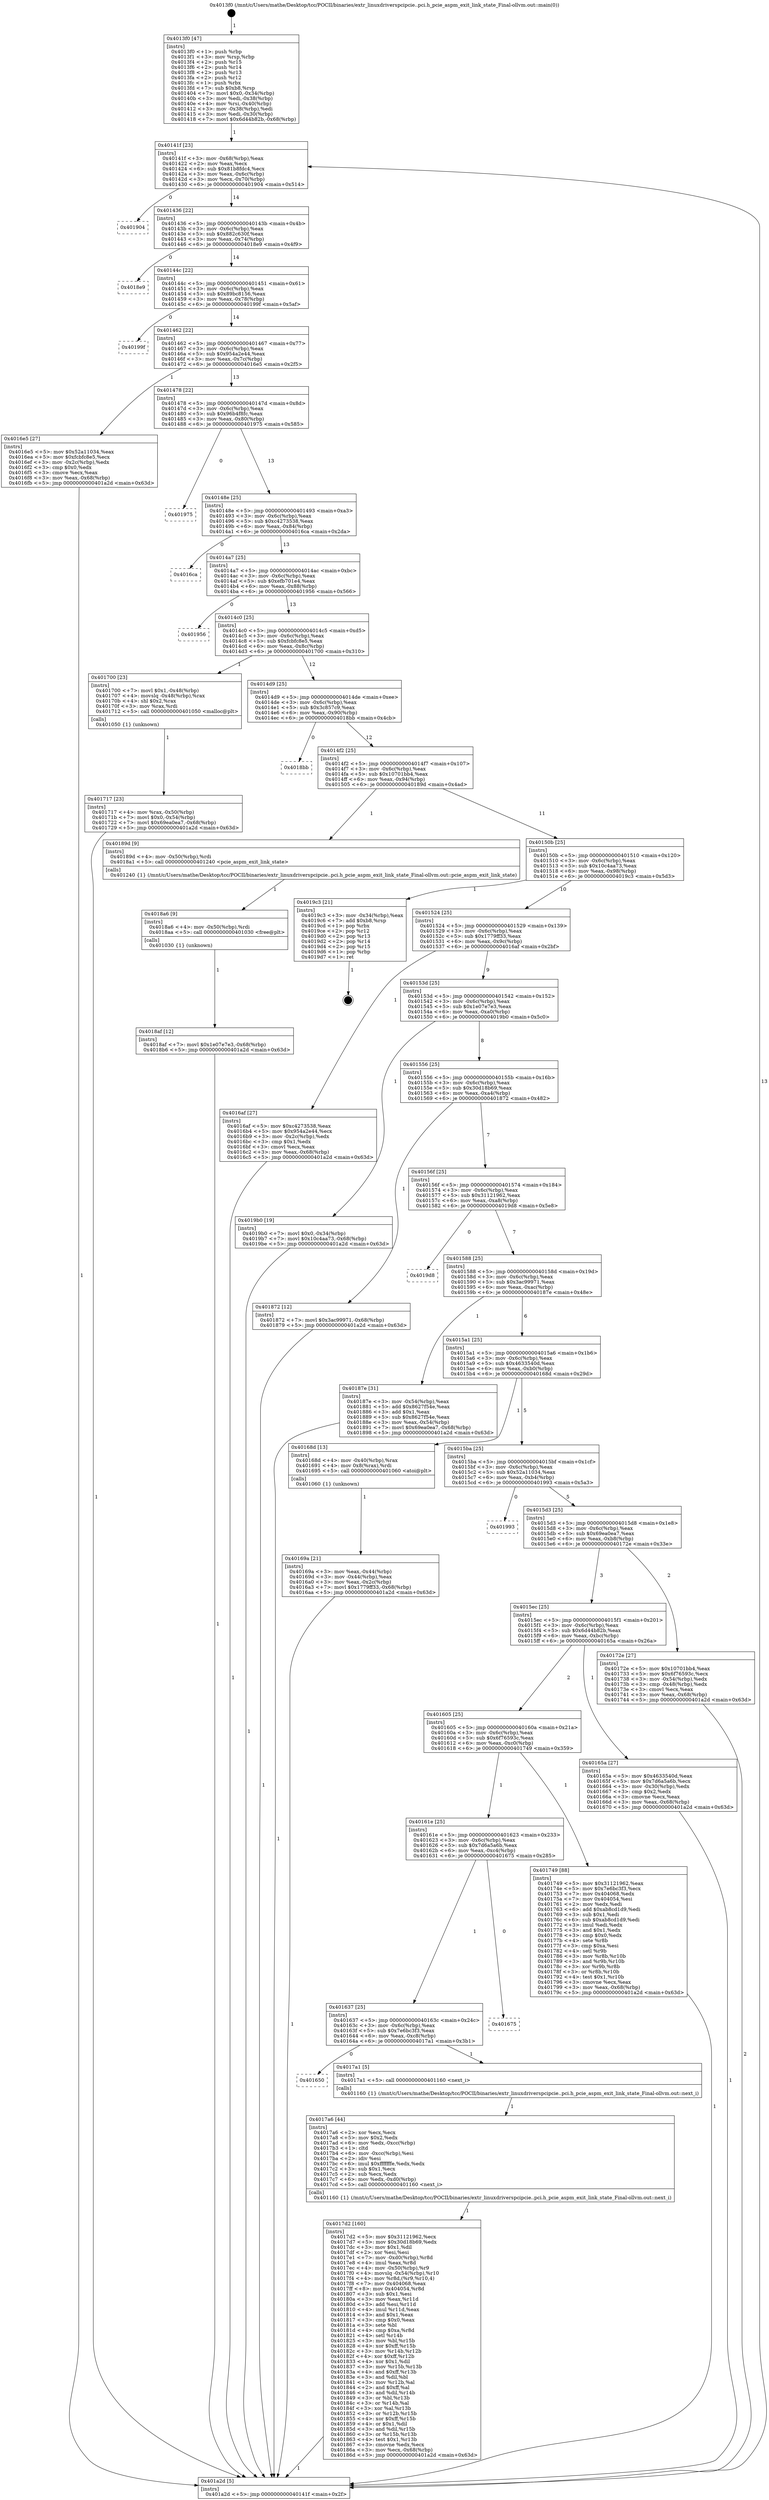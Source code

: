 digraph "0x4013f0" {
  label = "0x4013f0 (/mnt/c/Users/mathe/Desktop/tcc/POCII/binaries/extr_linuxdriverspcipcie..pci.h_pcie_aspm_exit_link_state_Final-ollvm.out::main(0))"
  labelloc = "t"
  node[shape=record]

  Entry [label="",width=0.3,height=0.3,shape=circle,fillcolor=black,style=filled]
  "0x40141f" [label="{
     0x40141f [23]\l
     | [instrs]\l
     &nbsp;&nbsp;0x40141f \<+3\>: mov -0x68(%rbp),%eax\l
     &nbsp;&nbsp;0x401422 \<+2\>: mov %eax,%ecx\l
     &nbsp;&nbsp;0x401424 \<+6\>: sub $0x81b8fdc4,%ecx\l
     &nbsp;&nbsp;0x40142a \<+3\>: mov %eax,-0x6c(%rbp)\l
     &nbsp;&nbsp;0x40142d \<+3\>: mov %ecx,-0x70(%rbp)\l
     &nbsp;&nbsp;0x401430 \<+6\>: je 0000000000401904 \<main+0x514\>\l
  }"]
  "0x401904" [label="{
     0x401904\l
  }", style=dashed]
  "0x401436" [label="{
     0x401436 [22]\l
     | [instrs]\l
     &nbsp;&nbsp;0x401436 \<+5\>: jmp 000000000040143b \<main+0x4b\>\l
     &nbsp;&nbsp;0x40143b \<+3\>: mov -0x6c(%rbp),%eax\l
     &nbsp;&nbsp;0x40143e \<+5\>: sub $0x882c630f,%eax\l
     &nbsp;&nbsp;0x401443 \<+3\>: mov %eax,-0x74(%rbp)\l
     &nbsp;&nbsp;0x401446 \<+6\>: je 00000000004018e9 \<main+0x4f9\>\l
  }"]
  Exit [label="",width=0.3,height=0.3,shape=circle,fillcolor=black,style=filled,peripheries=2]
  "0x4018e9" [label="{
     0x4018e9\l
  }", style=dashed]
  "0x40144c" [label="{
     0x40144c [22]\l
     | [instrs]\l
     &nbsp;&nbsp;0x40144c \<+5\>: jmp 0000000000401451 \<main+0x61\>\l
     &nbsp;&nbsp;0x401451 \<+3\>: mov -0x6c(%rbp),%eax\l
     &nbsp;&nbsp;0x401454 \<+5\>: sub $0x89bc8156,%eax\l
     &nbsp;&nbsp;0x401459 \<+3\>: mov %eax,-0x78(%rbp)\l
     &nbsp;&nbsp;0x40145c \<+6\>: je 000000000040199f \<main+0x5af\>\l
  }"]
  "0x4018af" [label="{
     0x4018af [12]\l
     | [instrs]\l
     &nbsp;&nbsp;0x4018af \<+7\>: movl $0x1e07e7e3,-0x68(%rbp)\l
     &nbsp;&nbsp;0x4018b6 \<+5\>: jmp 0000000000401a2d \<main+0x63d\>\l
  }"]
  "0x40199f" [label="{
     0x40199f\l
  }", style=dashed]
  "0x401462" [label="{
     0x401462 [22]\l
     | [instrs]\l
     &nbsp;&nbsp;0x401462 \<+5\>: jmp 0000000000401467 \<main+0x77\>\l
     &nbsp;&nbsp;0x401467 \<+3\>: mov -0x6c(%rbp),%eax\l
     &nbsp;&nbsp;0x40146a \<+5\>: sub $0x954a2e44,%eax\l
     &nbsp;&nbsp;0x40146f \<+3\>: mov %eax,-0x7c(%rbp)\l
     &nbsp;&nbsp;0x401472 \<+6\>: je 00000000004016e5 \<main+0x2f5\>\l
  }"]
  "0x4018a6" [label="{
     0x4018a6 [9]\l
     | [instrs]\l
     &nbsp;&nbsp;0x4018a6 \<+4\>: mov -0x50(%rbp),%rdi\l
     &nbsp;&nbsp;0x4018aa \<+5\>: call 0000000000401030 \<free@plt\>\l
     | [calls]\l
     &nbsp;&nbsp;0x401030 \{1\} (unknown)\l
  }"]
  "0x4016e5" [label="{
     0x4016e5 [27]\l
     | [instrs]\l
     &nbsp;&nbsp;0x4016e5 \<+5\>: mov $0x52a11034,%eax\l
     &nbsp;&nbsp;0x4016ea \<+5\>: mov $0xfcbfc8e5,%ecx\l
     &nbsp;&nbsp;0x4016ef \<+3\>: mov -0x2c(%rbp),%edx\l
     &nbsp;&nbsp;0x4016f2 \<+3\>: cmp $0x0,%edx\l
     &nbsp;&nbsp;0x4016f5 \<+3\>: cmove %ecx,%eax\l
     &nbsp;&nbsp;0x4016f8 \<+3\>: mov %eax,-0x68(%rbp)\l
     &nbsp;&nbsp;0x4016fb \<+5\>: jmp 0000000000401a2d \<main+0x63d\>\l
  }"]
  "0x401478" [label="{
     0x401478 [22]\l
     | [instrs]\l
     &nbsp;&nbsp;0x401478 \<+5\>: jmp 000000000040147d \<main+0x8d\>\l
     &nbsp;&nbsp;0x40147d \<+3\>: mov -0x6c(%rbp),%eax\l
     &nbsp;&nbsp;0x401480 \<+5\>: sub $0x96b4f8fc,%eax\l
     &nbsp;&nbsp;0x401485 \<+3\>: mov %eax,-0x80(%rbp)\l
     &nbsp;&nbsp;0x401488 \<+6\>: je 0000000000401975 \<main+0x585\>\l
  }"]
  "0x4017d2" [label="{
     0x4017d2 [160]\l
     | [instrs]\l
     &nbsp;&nbsp;0x4017d2 \<+5\>: mov $0x31121962,%ecx\l
     &nbsp;&nbsp;0x4017d7 \<+5\>: mov $0x30d18b69,%edx\l
     &nbsp;&nbsp;0x4017dc \<+3\>: mov $0x1,%dil\l
     &nbsp;&nbsp;0x4017df \<+2\>: xor %esi,%esi\l
     &nbsp;&nbsp;0x4017e1 \<+7\>: mov -0xd0(%rbp),%r8d\l
     &nbsp;&nbsp;0x4017e8 \<+4\>: imul %eax,%r8d\l
     &nbsp;&nbsp;0x4017ec \<+4\>: mov -0x50(%rbp),%r9\l
     &nbsp;&nbsp;0x4017f0 \<+4\>: movslq -0x54(%rbp),%r10\l
     &nbsp;&nbsp;0x4017f4 \<+4\>: mov %r8d,(%r9,%r10,4)\l
     &nbsp;&nbsp;0x4017f8 \<+7\>: mov 0x404068,%eax\l
     &nbsp;&nbsp;0x4017ff \<+8\>: mov 0x404054,%r8d\l
     &nbsp;&nbsp;0x401807 \<+3\>: sub $0x1,%esi\l
     &nbsp;&nbsp;0x40180a \<+3\>: mov %eax,%r11d\l
     &nbsp;&nbsp;0x40180d \<+3\>: add %esi,%r11d\l
     &nbsp;&nbsp;0x401810 \<+4\>: imul %r11d,%eax\l
     &nbsp;&nbsp;0x401814 \<+3\>: and $0x1,%eax\l
     &nbsp;&nbsp;0x401817 \<+3\>: cmp $0x0,%eax\l
     &nbsp;&nbsp;0x40181a \<+3\>: sete %bl\l
     &nbsp;&nbsp;0x40181d \<+4\>: cmp $0xa,%r8d\l
     &nbsp;&nbsp;0x401821 \<+4\>: setl %r14b\l
     &nbsp;&nbsp;0x401825 \<+3\>: mov %bl,%r15b\l
     &nbsp;&nbsp;0x401828 \<+4\>: xor $0xff,%r15b\l
     &nbsp;&nbsp;0x40182c \<+3\>: mov %r14b,%r12b\l
     &nbsp;&nbsp;0x40182f \<+4\>: xor $0xff,%r12b\l
     &nbsp;&nbsp;0x401833 \<+4\>: xor $0x1,%dil\l
     &nbsp;&nbsp;0x401837 \<+3\>: mov %r15b,%r13b\l
     &nbsp;&nbsp;0x40183a \<+4\>: and $0xff,%r13b\l
     &nbsp;&nbsp;0x40183e \<+3\>: and %dil,%bl\l
     &nbsp;&nbsp;0x401841 \<+3\>: mov %r12b,%al\l
     &nbsp;&nbsp;0x401844 \<+2\>: and $0xff,%al\l
     &nbsp;&nbsp;0x401846 \<+3\>: and %dil,%r14b\l
     &nbsp;&nbsp;0x401849 \<+3\>: or %bl,%r13b\l
     &nbsp;&nbsp;0x40184c \<+3\>: or %r14b,%al\l
     &nbsp;&nbsp;0x40184f \<+3\>: xor %al,%r13b\l
     &nbsp;&nbsp;0x401852 \<+3\>: or %r12b,%r15b\l
     &nbsp;&nbsp;0x401855 \<+4\>: xor $0xff,%r15b\l
     &nbsp;&nbsp;0x401859 \<+4\>: or $0x1,%dil\l
     &nbsp;&nbsp;0x40185d \<+3\>: and %dil,%r15b\l
     &nbsp;&nbsp;0x401860 \<+3\>: or %r15b,%r13b\l
     &nbsp;&nbsp;0x401863 \<+4\>: test $0x1,%r13b\l
     &nbsp;&nbsp;0x401867 \<+3\>: cmovne %edx,%ecx\l
     &nbsp;&nbsp;0x40186a \<+3\>: mov %ecx,-0x68(%rbp)\l
     &nbsp;&nbsp;0x40186d \<+5\>: jmp 0000000000401a2d \<main+0x63d\>\l
  }"]
  "0x401975" [label="{
     0x401975\l
  }", style=dashed]
  "0x40148e" [label="{
     0x40148e [25]\l
     | [instrs]\l
     &nbsp;&nbsp;0x40148e \<+5\>: jmp 0000000000401493 \<main+0xa3\>\l
     &nbsp;&nbsp;0x401493 \<+3\>: mov -0x6c(%rbp),%eax\l
     &nbsp;&nbsp;0x401496 \<+5\>: sub $0xc4273538,%eax\l
     &nbsp;&nbsp;0x40149b \<+6\>: mov %eax,-0x84(%rbp)\l
     &nbsp;&nbsp;0x4014a1 \<+6\>: je 00000000004016ca \<main+0x2da\>\l
  }"]
  "0x4017a6" [label="{
     0x4017a6 [44]\l
     | [instrs]\l
     &nbsp;&nbsp;0x4017a6 \<+2\>: xor %ecx,%ecx\l
     &nbsp;&nbsp;0x4017a8 \<+5\>: mov $0x2,%edx\l
     &nbsp;&nbsp;0x4017ad \<+6\>: mov %edx,-0xcc(%rbp)\l
     &nbsp;&nbsp;0x4017b3 \<+1\>: cltd\l
     &nbsp;&nbsp;0x4017b4 \<+6\>: mov -0xcc(%rbp),%esi\l
     &nbsp;&nbsp;0x4017ba \<+2\>: idiv %esi\l
     &nbsp;&nbsp;0x4017bc \<+6\>: imul $0xfffffffe,%edx,%edx\l
     &nbsp;&nbsp;0x4017c2 \<+3\>: sub $0x1,%ecx\l
     &nbsp;&nbsp;0x4017c5 \<+2\>: sub %ecx,%edx\l
     &nbsp;&nbsp;0x4017c7 \<+6\>: mov %edx,-0xd0(%rbp)\l
     &nbsp;&nbsp;0x4017cd \<+5\>: call 0000000000401160 \<next_i\>\l
     | [calls]\l
     &nbsp;&nbsp;0x401160 \{1\} (/mnt/c/Users/mathe/Desktop/tcc/POCII/binaries/extr_linuxdriverspcipcie..pci.h_pcie_aspm_exit_link_state_Final-ollvm.out::next_i)\l
  }"]
  "0x4016ca" [label="{
     0x4016ca\l
  }", style=dashed]
  "0x4014a7" [label="{
     0x4014a7 [25]\l
     | [instrs]\l
     &nbsp;&nbsp;0x4014a7 \<+5\>: jmp 00000000004014ac \<main+0xbc\>\l
     &nbsp;&nbsp;0x4014ac \<+3\>: mov -0x6c(%rbp),%eax\l
     &nbsp;&nbsp;0x4014af \<+5\>: sub $0xefb701e4,%eax\l
     &nbsp;&nbsp;0x4014b4 \<+6\>: mov %eax,-0x88(%rbp)\l
     &nbsp;&nbsp;0x4014ba \<+6\>: je 0000000000401956 \<main+0x566\>\l
  }"]
  "0x401650" [label="{
     0x401650\l
  }", style=dashed]
  "0x401956" [label="{
     0x401956\l
  }", style=dashed]
  "0x4014c0" [label="{
     0x4014c0 [25]\l
     | [instrs]\l
     &nbsp;&nbsp;0x4014c0 \<+5\>: jmp 00000000004014c5 \<main+0xd5\>\l
     &nbsp;&nbsp;0x4014c5 \<+3\>: mov -0x6c(%rbp),%eax\l
     &nbsp;&nbsp;0x4014c8 \<+5\>: sub $0xfcbfc8e5,%eax\l
     &nbsp;&nbsp;0x4014cd \<+6\>: mov %eax,-0x8c(%rbp)\l
     &nbsp;&nbsp;0x4014d3 \<+6\>: je 0000000000401700 \<main+0x310\>\l
  }"]
  "0x4017a1" [label="{
     0x4017a1 [5]\l
     | [instrs]\l
     &nbsp;&nbsp;0x4017a1 \<+5\>: call 0000000000401160 \<next_i\>\l
     | [calls]\l
     &nbsp;&nbsp;0x401160 \{1\} (/mnt/c/Users/mathe/Desktop/tcc/POCII/binaries/extr_linuxdriverspcipcie..pci.h_pcie_aspm_exit_link_state_Final-ollvm.out::next_i)\l
  }"]
  "0x401700" [label="{
     0x401700 [23]\l
     | [instrs]\l
     &nbsp;&nbsp;0x401700 \<+7\>: movl $0x1,-0x48(%rbp)\l
     &nbsp;&nbsp;0x401707 \<+4\>: movslq -0x48(%rbp),%rax\l
     &nbsp;&nbsp;0x40170b \<+4\>: shl $0x2,%rax\l
     &nbsp;&nbsp;0x40170f \<+3\>: mov %rax,%rdi\l
     &nbsp;&nbsp;0x401712 \<+5\>: call 0000000000401050 \<malloc@plt\>\l
     | [calls]\l
     &nbsp;&nbsp;0x401050 \{1\} (unknown)\l
  }"]
  "0x4014d9" [label="{
     0x4014d9 [25]\l
     | [instrs]\l
     &nbsp;&nbsp;0x4014d9 \<+5\>: jmp 00000000004014de \<main+0xee\>\l
     &nbsp;&nbsp;0x4014de \<+3\>: mov -0x6c(%rbp),%eax\l
     &nbsp;&nbsp;0x4014e1 \<+5\>: sub $0x3c857c9,%eax\l
     &nbsp;&nbsp;0x4014e6 \<+6\>: mov %eax,-0x90(%rbp)\l
     &nbsp;&nbsp;0x4014ec \<+6\>: je 00000000004018bb \<main+0x4cb\>\l
  }"]
  "0x401637" [label="{
     0x401637 [25]\l
     | [instrs]\l
     &nbsp;&nbsp;0x401637 \<+5\>: jmp 000000000040163c \<main+0x24c\>\l
     &nbsp;&nbsp;0x40163c \<+3\>: mov -0x6c(%rbp),%eax\l
     &nbsp;&nbsp;0x40163f \<+5\>: sub $0x7e6bc3f3,%eax\l
     &nbsp;&nbsp;0x401644 \<+6\>: mov %eax,-0xc8(%rbp)\l
     &nbsp;&nbsp;0x40164a \<+6\>: je 00000000004017a1 \<main+0x3b1\>\l
  }"]
  "0x4018bb" [label="{
     0x4018bb\l
  }", style=dashed]
  "0x4014f2" [label="{
     0x4014f2 [25]\l
     | [instrs]\l
     &nbsp;&nbsp;0x4014f2 \<+5\>: jmp 00000000004014f7 \<main+0x107\>\l
     &nbsp;&nbsp;0x4014f7 \<+3\>: mov -0x6c(%rbp),%eax\l
     &nbsp;&nbsp;0x4014fa \<+5\>: sub $0x10701bb4,%eax\l
     &nbsp;&nbsp;0x4014ff \<+6\>: mov %eax,-0x94(%rbp)\l
     &nbsp;&nbsp;0x401505 \<+6\>: je 000000000040189d \<main+0x4ad\>\l
  }"]
  "0x401675" [label="{
     0x401675\l
  }", style=dashed]
  "0x40189d" [label="{
     0x40189d [9]\l
     | [instrs]\l
     &nbsp;&nbsp;0x40189d \<+4\>: mov -0x50(%rbp),%rdi\l
     &nbsp;&nbsp;0x4018a1 \<+5\>: call 0000000000401240 \<pcie_aspm_exit_link_state\>\l
     | [calls]\l
     &nbsp;&nbsp;0x401240 \{1\} (/mnt/c/Users/mathe/Desktop/tcc/POCII/binaries/extr_linuxdriverspcipcie..pci.h_pcie_aspm_exit_link_state_Final-ollvm.out::pcie_aspm_exit_link_state)\l
  }"]
  "0x40150b" [label="{
     0x40150b [25]\l
     | [instrs]\l
     &nbsp;&nbsp;0x40150b \<+5\>: jmp 0000000000401510 \<main+0x120\>\l
     &nbsp;&nbsp;0x401510 \<+3\>: mov -0x6c(%rbp),%eax\l
     &nbsp;&nbsp;0x401513 \<+5\>: sub $0x10c4aa73,%eax\l
     &nbsp;&nbsp;0x401518 \<+6\>: mov %eax,-0x98(%rbp)\l
     &nbsp;&nbsp;0x40151e \<+6\>: je 00000000004019c3 \<main+0x5d3\>\l
  }"]
  "0x40161e" [label="{
     0x40161e [25]\l
     | [instrs]\l
     &nbsp;&nbsp;0x40161e \<+5\>: jmp 0000000000401623 \<main+0x233\>\l
     &nbsp;&nbsp;0x401623 \<+3\>: mov -0x6c(%rbp),%eax\l
     &nbsp;&nbsp;0x401626 \<+5\>: sub $0x7d6a5a6b,%eax\l
     &nbsp;&nbsp;0x40162b \<+6\>: mov %eax,-0xc4(%rbp)\l
     &nbsp;&nbsp;0x401631 \<+6\>: je 0000000000401675 \<main+0x285\>\l
  }"]
  "0x4019c3" [label="{
     0x4019c3 [21]\l
     | [instrs]\l
     &nbsp;&nbsp;0x4019c3 \<+3\>: mov -0x34(%rbp),%eax\l
     &nbsp;&nbsp;0x4019c6 \<+7\>: add $0xb8,%rsp\l
     &nbsp;&nbsp;0x4019cd \<+1\>: pop %rbx\l
     &nbsp;&nbsp;0x4019ce \<+2\>: pop %r12\l
     &nbsp;&nbsp;0x4019d0 \<+2\>: pop %r13\l
     &nbsp;&nbsp;0x4019d2 \<+2\>: pop %r14\l
     &nbsp;&nbsp;0x4019d4 \<+2\>: pop %r15\l
     &nbsp;&nbsp;0x4019d6 \<+1\>: pop %rbp\l
     &nbsp;&nbsp;0x4019d7 \<+1\>: ret\l
  }"]
  "0x401524" [label="{
     0x401524 [25]\l
     | [instrs]\l
     &nbsp;&nbsp;0x401524 \<+5\>: jmp 0000000000401529 \<main+0x139\>\l
     &nbsp;&nbsp;0x401529 \<+3\>: mov -0x6c(%rbp),%eax\l
     &nbsp;&nbsp;0x40152c \<+5\>: sub $0x1779ff33,%eax\l
     &nbsp;&nbsp;0x401531 \<+6\>: mov %eax,-0x9c(%rbp)\l
     &nbsp;&nbsp;0x401537 \<+6\>: je 00000000004016af \<main+0x2bf\>\l
  }"]
  "0x401749" [label="{
     0x401749 [88]\l
     | [instrs]\l
     &nbsp;&nbsp;0x401749 \<+5\>: mov $0x31121962,%eax\l
     &nbsp;&nbsp;0x40174e \<+5\>: mov $0x7e6bc3f3,%ecx\l
     &nbsp;&nbsp;0x401753 \<+7\>: mov 0x404068,%edx\l
     &nbsp;&nbsp;0x40175a \<+7\>: mov 0x404054,%esi\l
     &nbsp;&nbsp;0x401761 \<+2\>: mov %edx,%edi\l
     &nbsp;&nbsp;0x401763 \<+6\>: add $0xab8cd1d9,%edi\l
     &nbsp;&nbsp;0x401769 \<+3\>: sub $0x1,%edi\l
     &nbsp;&nbsp;0x40176c \<+6\>: sub $0xab8cd1d9,%edi\l
     &nbsp;&nbsp;0x401772 \<+3\>: imul %edi,%edx\l
     &nbsp;&nbsp;0x401775 \<+3\>: and $0x1,%edx\l
     &nbsp;&nbsp;0x401778 \<+3\>: cmp $0x0,%edx\l
     &nbsp;&nbsp;0x40177b \<+4\>: sete %r8b\l
     &nbsp;&nbsp;0x40177f \<+3\>: cmp $0xa,%esi\l
     &nbsp;&nbsp;0x401782 \<+4\>: setl %r9b\l
     &nbsp;&nbsp;0x401786 \<+3\>: mov %r8b,%r10b\l
     &nbsp;&nbsp;0x401789 \<+3\>: and %r9b,%r10b\l
     &nbsp;&nbsp;0x40178c \<+3\>: xor %r9b,%r8b\l
     &nbsp;&nbsp;0x40178f \<+3\>: or %r8b,%r10b\l
     &nbsp;&nbsp;0x401792 \<+4\>: test $0x1,%r10b\l
     &nbsp;&nbsp;0x401796 \<+3\>: cmovne %ecx,%eax\l
     &nbsp;&nbsp;0x401799 \<+3\>: mov %eax,-0x68(%rbp)\l
     &nbsp;&nbsp;0x40179c \<+5\>: jmp 0000000000401a2d \<main+0x63d\>\l
  }"]
  "0x4016af" [label="{
     0x4016af [27]\l
     | [instrs]\l
     &nbsp;&nbsp;0x4016af \<+5\>: mov $0xc4273538,%eax\l
     &nbsp;&nbsp;0x4016b4 \<+5\>: mov $0x954a2e44,%ecx\l
     &nbsp;&nbsp;0x4016b9 \<+3\>: mov -0x2c(%rbp),%edx\l
     &nbsp;&nbsp;0x4016bc \<+3\>: cmp $0x1,%edx\l
     &nbsp;&nbsp;0x4016bf \<+3\>: cmovl %ecx,%eax\l
     &nbsp;&nbsp;0x4016c2 \<+3\>: mov %eax,-0x68(%rbp)\l
     &nbsp;&nbsp;0x4016c5 \<+5\>: jmp 0000000000401a2d \<main+0x63d\>\l
  }"]
  "0x40153d" [label="{
     0x40153d [25]\l
     | [instrs]\l
     &nbsp;&nbsp;0x40153d \<+5\>: jmp 0000000000401542 \<main+0x152\>\l
     &nbsp;&nbsp;0x401542 \<+3\>: mov -0x6c(%rbp),%eax\l
     &nbsp;&nbsp;0x401545 \<+5\>: sub $0x1e07e7e3,%eax\l
     &nbsp;&nbsp;0x40154a \<+6\>: mov %eax,-0xa0(%rbp)\l
     &nbsp;&nbsp;0x401550 \<+6\>: je 00000000004019b0 \<main+0x5c0\>\l
  }"]
  "0x401717" [label="{
     0x401717 [23]\l
     | [instrs]\l
     &nbsp;&nbsp;0x401717 \<+4\>: mov %rax,-0x50(%rbp)\l
     &nbsp;&nbsp;0x40171b \<+7\>: movl $0x0,-0x54(%rbp)\l
     &nbsp;&nbsp;0x401722 \<+7\>: movl $0x69ea0ea7,-0x68(%rbp)\l
     &nbsp;&nbsp;0x401729 \<+5\>: jmp 0000000000401a2d \<main+0x63d\>\l
  }"]
  "0x4019b0" [label="{
     0x4019b0 [19]\l
     | [instrs]\l
     &nbsp;&nbsp;0x4019b0 \<+7\>: movl $0x0,-0x34(%rbp)\l
     &nbsp;&nbsp;0x4019b7 \<+7\>: movl $0x10c4aa73,-0x68(%rbp)\l
     &nbsp;&nbsp;0x4019be \<+5\>: jmp 0000000000401a2d \<main+0x63d\>\l
  }"]
  "0x401556" [label="{
     0x401556 [25]\l
     | [instrs]\l
     &nbsp;&nbsp;0x401556 \<+5\>: jmp 000000000040155b \<main+0x16b\>\l
     &nbsp;&nbsp;0x40155b \<+3\>: mov -0x6c(%rbp),%eax\l
     &nbsp;&nbsp;0x40155e \<+5\>: sub $0x30d18b69,%eax\l
     &nbsp;&nbsp;0x401563 \<+6\>: mov %eax,-0xa4(%rbp)\l
     &nbsp;&nbsp;0x401569 \<+6\>: je 0000000000401872 \<main+0x482\>\l
  }"]
  "0x40169a" [label="{
     0x40169a [21]\l
     | [instrs]\l
     &nbsp;&nbsp;0x40169a \<+3\>: mov %eax,-0x44(%rbp)\l
     &nbsp;&nbsp;0x40169d \<+3\>: mov -0x44(%rbp),%eax\l
     &nbsp;&nbsp;0x4016a0 \<+3\>: mov %eax,-0x2c(%rbp)\l
     &nbsp;&nbsp;0x4016a3 \<+7\>: movl $0x1779ff33,-0x68(%rbp)\l
     &nbsp;&nbsp;0x4016aa \<+5\>: jmp 0000000000401a2d \<main+0x63d\>\l
  }"]
  "0x401872" [label="{
     0x401872 [12]\l
     | [instrs]\l
     &nbsp;&nbsp;0x401872 \<+7\>: movl $0x3ac99971,-0x68(%rbp)\l
     &nbsp;&nbsp;0x401879 \<+5\>: jmp 0000000000401a2d \<main+0x63d\>\l
  }"]
  "0x40156f" [label="{
     0x40156f [25]\l
     | [instrs]\l
     &nbsp;&nbsp;0x40156f \<+5\>: jmp 0000000000401574 \<main+0x184\>\l
     &nbsp;&nbsp;0x401574 \<+3\>: mov -0x6c(%rbp),%eax\l
     &nbsp;&nbsp;0x401577 \<+5\>: sub $0x31121962,%eax\l
     &nbsp;&nbsp;0x40157c \<+6\>: mov %eax,-0xa8(%rbp)\l
     &nbsp;&nbsp;0x401582 \<+6\>: je 00000000004019d8 \<main+0x5e8\>\l
  }"]
  "0x4013f0" [label="{
     0x4013f0 [47]\l
     | [instrs]\l
     &nbsp;&nbsp;0x4013f0 \<+1\>: push %rbp\l
     &nbsp;&nbsp;0x4013f1 \<+3\>: mov %rsp,%rbp\l
     &nbsp;&nbsp;0x4013f4 \<+2\>: push %r15\l
     &nbsp;&nbsp;0x4013f6 \<+2\>: push %r14\l
     &nbsp;&nbsp;0x4013f8 \<+2\>: push %r13\l
     &nbsp;&nbsp;0x4013fa \<+2\>: push %r12\l
     &nbsp;&nbsp;0x4013fc \<+1\>: push %rbx\l
     &nbsp;&nbsp;0x4013fd \<+7\>: sub $0xb8,%rsp\l
     &nbsp;&nbsp;0x401404 \<+7\>: movl $0x0,-0x34(%rbp)\l
     &nbsp;&nbsp;0x40140b \<+3\>: mov %edi,-0x38(%rbp)\l
     &nbsp;&nbsp;0x40140e \<+4\>: mov %rsi,-0x40(%rbp)\l
     &nbsp;&nbsp;0x401412 \<+3\>: mov -0x38(%rbp),%edi\l
     &nbsp;&nbsp;0x401415 \<+3\>: mov %edi,-0x30(%rbp)\l
     &nbsp;&nbsp;0x401418 \<+7\>: movl $0x6d44b82b,-0x68(%rbp)\l
  }"]
  "0x4019d8" [label="{
     0x4019d8\l
  }", style=dashed]
  "0x401588" [label="{
     0x401588 [25]\l
     | [instrs]\l
     &nbsp;&nbsp;0x401588 \<+5\>: jmp 000000000040158d \<main+0x19d\>\l
     &nbsp;&nbsp;0x40158d \<+3\>: mov -0x6c(%rbp),%eax\l
     &nbsp;&nbsp;0x401590 \<+5\>: sub $0x3ac99971,%eax\l
     &nbsp;&nbsp;0x401595 \<+6\>: mov %eax,-0xac(%rbp)\l
     &nbsp;&nbsp;0x40159b \<+6\>: je 000000000040187e \<main+0x48e\>\l
  }"]
  "0x401a2d" [label="{
     0x401a2d [5]\l
     | [instrs]\l
     &nbsp;&nbsp;0x401a2d \<+5\>: jmp 000000000040141f \<main+0x2f\>\l
  }"]
  "0x40187e" [label="{
     0x40187e [31]\l
     | [instrs]\l
     &nbsp;&nbsp;0x40187e \<+3\>: mov -0x54(%rbp),%eax\l
     &nbsp;&nbsp;0x401881 \<+5\>: add $0x8627f54e,%eax\l
     &nbsp;&nbsp;0x401886 \<+3\>: add $0x1,%eax\l
     &nbsp;&nbsp;0x401889 \<+5\>: sub $0x8627f54e,%eax\l
     &nbsp;&nbsp;0x40188e \<+3\>: mov %eax,-0x54(%rbp)\l
     &nbsp;&nbsp;0x401891 \<+7\>: movl $0x69ea0ea7,-0x68(%rbp)\l
     &nbsp;&nbsp;0x401898 \<+5\>: jmp 0000000000401a2d \<main+0x63d\>\l
  }"]
  "0x4015a1" [label="{
     0x4015a1 [25]\l
     | [instrs]\l
     &nbsp;&nbsp;0x4015a1 \<+5\>: jmp 00000000004015a6 \<main+0x1b6\>\l
     &nbsp;&nbsp;0x4015a6 \<+3\>: mov -0x6c(%rbp),%eax\l
     &nbsp;&nbsp;0x4015a9 \<+5\>: sub $0x4633540d,%eax\l
     &nbsp;&nbsp;0x4015ae \<+6\>: mov %eax,-0xb0(%rbp)\l
     &nbsp;&nbsp;0x4015b4 \<+6\>: je 000000000040168d \<main+0x29d\>\l
  }"]
  "0x401605" [label="{
     0x401605 [25]\l
     | [instrs]\l
     &nbsp;&nbsp;0x401605 \<+5\>: jmp 000000000040160a \<main+0x21a\>\l
     &nbsp;&nbsp;0x40160a \<+3\>: mov -0x6c(%rbp),%eax\l
     &nbsp;&nbsp;0x40160d \<+5\>: sub $0x6f76593c,%eax\l
     &nbsp;&nbsp;0x401612 \<+6\>: mov %eax,-0xc0(%rbp)\l
     &nbsp;&nbsp;0x401618 \<+6\>: je 0000000000401749 \<main+0x359\>\l
  }"]
  "0x40168d" [label="{
     0x40168d [13]\l
     | [instrs]\l
     &nbsp;&nbsp;0x40168d \<+4\>: mov -0x40(%rbp),%rax\l
     &nbsp;&nbsp;0x401691 \<+4\>: mov 0x8(%rax),%rdi\l
     &nbsp;&nbsp;0x401695 \<+5\>: call 0000000000401060 \<atoi@plt\>\l
     | [calls]\l
     &nbsp;&nbsp;0x401060 \{1\} (unknown)\l
  }"]
  "0x4015ba" [label="{
     0x4015ba [25]\l
     | [instrs]\l
     &nbsp;&nbsp;0x4015ba \<+5\>: jmp 00000000004015bf \<main+0x1cf\>\l
     &nbsp;&nbsp;0x4015bf \<+3\>: mov -0x6c(%rbp),%eax\l
     &nbsp;&nbsp;0x4015c2 \<+5\>: sub $0x52a11034,%eax\l
     &nbsp;&nbsp;0x4015c7 \<+6\>: mov %eax,-0xb4(%rbp)\l
     &nbsp;&nbsp;0x4015cd \<+6\>: je 0000000000401993 \<main+0x5a3\>\l
  }"]
  "0x40165a" [label="{
     0x40165a [27]\l
     | [instrs]\l
     &nbsp;&nbsp;0x40165a \<+5\>: mov $0x4633540d,%eax\l
     &nbsp;&nbsp;0x40165f \<+5\>: mov $0x7d6a5a6b,%ecx\l
     &nbsp;&nbsp;0x401664 \<+3\>: mov -0x30(%rbp),%edx\l
     &nbsp;&nbsp;0x401667 \<+3\>: cmp $0x2,%edx\l
     &nbsp;&nbsp;0x40166a \<+3\>: cmovne %ecx,%eax\l
     &nbsp;&nbsp;0x40166d \<+3\>: mov %eax,-0x68(%rbp)\l
     &nbsp;&nbsp;0x401670 \<+5\>: jmp 0000000000401a2d \<main+0x63d\>\l
  }"]
  "0x401993" [label="{
     0x401993\l
  }", style=dashed]
  "0x4015d3" [label="{
     0x4015d3 [25]\l
     | [instrs]\l
     &nbsp;&nbsp;0x4015d3 \<+5\>: jmp 00000000004015d8 \<main+0x1e8\>\l
     &nbsp;&nbsp;0x4015d8 \<+3\>: mov -0x6c(%rbp),%eax\l
     &nbsp;&nbsp;0x4015db \<+5\>: sub $0x69ea0ea7,%eax\l
     &nbsp;&nbsp;0x4015e0 \<+6\>: mov %eax,-0xb8(%rbp)\l
     &nbsp;&nbsp;0x4015e6 \<+6\>: je 000000000040172e \<main+0x33e\>\l
  }"]
  "0x4015ec" [label="{
     0x4015ec [25]\l
     | [instrs]\l
     &nbsp;&nbsp;0x4015ec \<+5\>: jmp 00000000004015f1 \<main+0x201\>\l
     &nbsp;&nbsp;0x4015f1 \<+3\>: mov -0x6c(%rbp),%eax\l
     &nbsp;&nbsp;0x4015f4 \<+5\>: sub $0x6d44b82b,%eax\l
     &nbsp;&nbsp;0x4015f9 \<+6\>: mov %eax,-0xbc(%rbp)\l
     &nbsp;&nbsp;0x4015ff \<+6\>: je 000000000040165a \<main+0x26a\>\l
  }"]
  "0x40172e" [label="{
     0x40172e [27]\l
     | [instrs]\l
     &nbsp;&nbsp;0x40172e \<+5\>: mov $0x10701bb4,%eax\l
     &nbsp;&nbsp;0x401733 \<+5\>: mov $0x6f76593c,%ecx\l
     &nbsp;&nbsp;0x401738 \<+3\>: mov -0x54(%rbp),%edx\l
     &nbsp;&nbsp;0x40173b \<+3\>: cmp -0x48(%rbp),%edx\l
     &nbsp;&nbsp;0x40173e \<+3\>: cmovl %ecx,%eax\l
     &nbsp;&nbsp;0x401741 \<+3\>: mov %eax,-0x68(%rbp)\l
     &nbsp;&nbsp;0x401744 \<+5\>: jmp 0000000000401a2d \<main+0x63d\>\l
  }"]
  Entry -> "0x4013f0" [label=" 1"]
  "0x40141f" -> "0x401904" [label=" 0"]
  "0x40141f" -> "0x401436" [label=" 14"]
  "0x4019c3" -> Exit [label=" 1"]
  "0x401436" -> "0x4018e9" [label=" 0"]
  "0x401436" -> "0x40144c" [label=" 14"]
  "0x4019b0" -> "0x401a2d" [label=" 1"]
  "0x40144c" -> "0x40199f" [label=" 0"]
  "0x40144c" -> "0x401462" [label=" 14"]
  "0x4018af" -> "0x401a2d" [label=" 1"]
  "0x401462" -> "0x4016e5" [label=" 1"]
  "0x401462" -> "0x401478" [label=" 13"]
  "0x4018a6" -> "0x4018af" [label=" 1"]
  "0x401478" -> "0x401975" [label=" 0"]
  "0x401478" -> "0x40148e" [label=" 13"]
  "0x40189d" -> "0x4018a6" [label=" 1"]
  "0x40148e" -> "0x4016ca" [label=" 0"]
  "0x40148e" -> "0x4014a7" [label=" 13"]
  "0x40187e" -> "0x401a2d" [label=" 1"]
  "0x4014a7" -> "0x401956" [label=" 0"]
  "0x4014a7" -> "0x4014c0" [label=" 13"]
  "0x401872" -> "0x401a2d" [label=" 1"]
  "0x4014c0" -> "0x401700" [label=" 1"]
  "0x4014c0" -> "0x4014d9" [label=" 12"]
  "0x4017d2" -> "0x401a2d" [label=" 1"]
  "0x4014d9" -> "0x4018bb" [label=" 0"]
  "0x4014d9" -> "0x4014f2" [label=" 12"]
  "0x4017a1" -> "0x4017a6" [label=" 1"]
  "0x4014f2" -> "0x40189d" [label=" 1"]
  "0x4014f2" -> "0x40150b" [label=" 11"]
  "0x401637" -> "0x401650" [label=" 0"]
  "0x40150b" -> "0x4019c3" [label=" 1"]
  "0x40150b" -> "0x401524" [label=" 10"]
  "0x4017a6" -> "0x4017d2" [label=" 1"]
  "0x401524" -> "0x4016af" [label=" 1"]
  "0x401524" -> "0x40153d" [label=" 9"]
  "0x40161e" -> "0x401637" [label=" 1"]
  "0x40153d" -> "0x4019b0" [label=" 1"]
  "0x40153d" -> "0x401556" [label=" 8"]
  "0x401637" -> "0x4017a1" [label=" 1"]
  "0x401556" -> "0x401872" [label=" 1"]
  "0x401556" -> "0x40156f" [label=" 7"]
  "0x401749" -> "0x401a2d" [label=" 1"]
  "0x40156f" -> "0x4019d8" [label=" 0"]
  "0x40156f" -> "0x401588" [label=" 7"]
  "0x401605" -> "0x40161e" [label=" 1"]
  "0x401588" -> "0x40187e" [label=" 1"]
  "0x401588" -> "0x4015a1" [label=" 6"]
  "0x401605" -> "0x401749" [label=" 1"]
  "0x4015a1" -> "0x40168d" [label=" 1"]
  "0x4015a1" -> "0x4015ba" [label=" 5"]
  "0x40161e" -> "0x401675" [label=" 0"]
  "0x4015ba" -> "0x401993" [label=" 0"]
  "0x4015ba" -> "0x4015d3" [label=" 5"]
  "0x40172e" -> "0x401a2d" [label=" 2"]
  "0x4015d3" -> "0x40172e" [label=" 2"]
  "0x4015d3" -> "0x4015ec" [label=" 3"]
  "0x401717" -> "0x401a2d" [label=" 1"]
  "0x4015ec" -> "0x40165a" [label=" 1"]
  "0x4015ec" -> "0x401605" [label=" 2"]
  "0x40165a" -> "0x401a2d" [label=" 1"]
  "0x4013f0" -> "0x40141f" [label=" 1"]
  "0x401a2d" -> "0x40141f" [label=" 13"]
  "0x40168d" -> "0x40169a" [label=" 1"]
  "0x40169a" -> "0x401a2d" [label=" 1"]
  "0x4016af" -> "0x401a2d" [label=" 1"]
  "0x4016e5" -> "0x401a2d" [label=" 1"]
  "0x401700" -> "0x401717" [label=" 1"]
}
